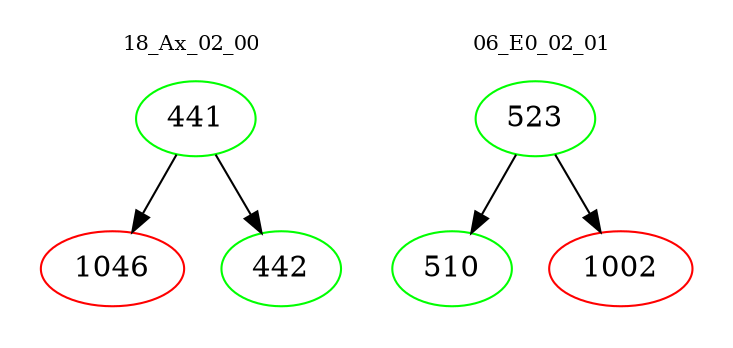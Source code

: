 digraph{
subgraph cluster_0 {
color = white
label = "18_Ax_02_00";
fontsize=10;
T0_441 [label="441", color="green"]
T0_441 -> T0_1046 [color="black"]
T0_1046 [label="1046", color="red"]
T0_441 -> T0_442 [color="black"]
T0_442 [label="442", color="green"]
}
subgraph cluster_1 {
color = white
label = "06_E0_02_01";
fontsize=10;
T1_523 [label="523", color="green"]
T1_523 -> T1_510 [color="black"]
T1_510 [label="510", color="green"]
T1_523 -> T1_1002 [color="black"]
T1_1002 [label="1002", color="red"]
}
}

